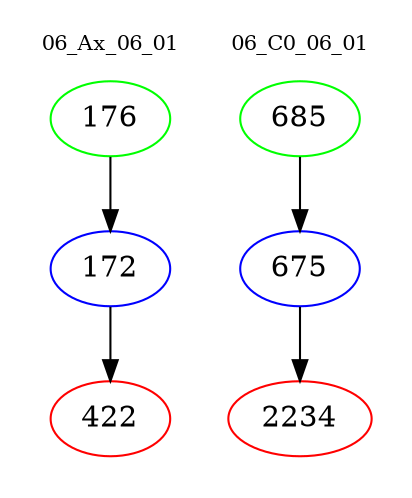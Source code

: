 digraph{
subgraph cluster_0 {
color = white
label = "06_Ax_06_01";
fontsize=10;
T0_176 [label="176", color="green"]
T0_176 -> T0_172 [color="black"]
T0_172 [label="172", color="blue"]
T0_172 -> T0_422 [color="black"]
T0_422 [label="422", color="red"]
}
subgraph cluster_1 {
color = white
label = "06_C0_06_01";
fontsize=10;
T1_685 [label="685", color="green"]
T1_685 -> T1_675 [color="black"]
T1_675 [label="675", color="blue"]
T1_675 -> T1_2234 [color="black"]
T1_2234 [label="2234", color="red"]
}
}
